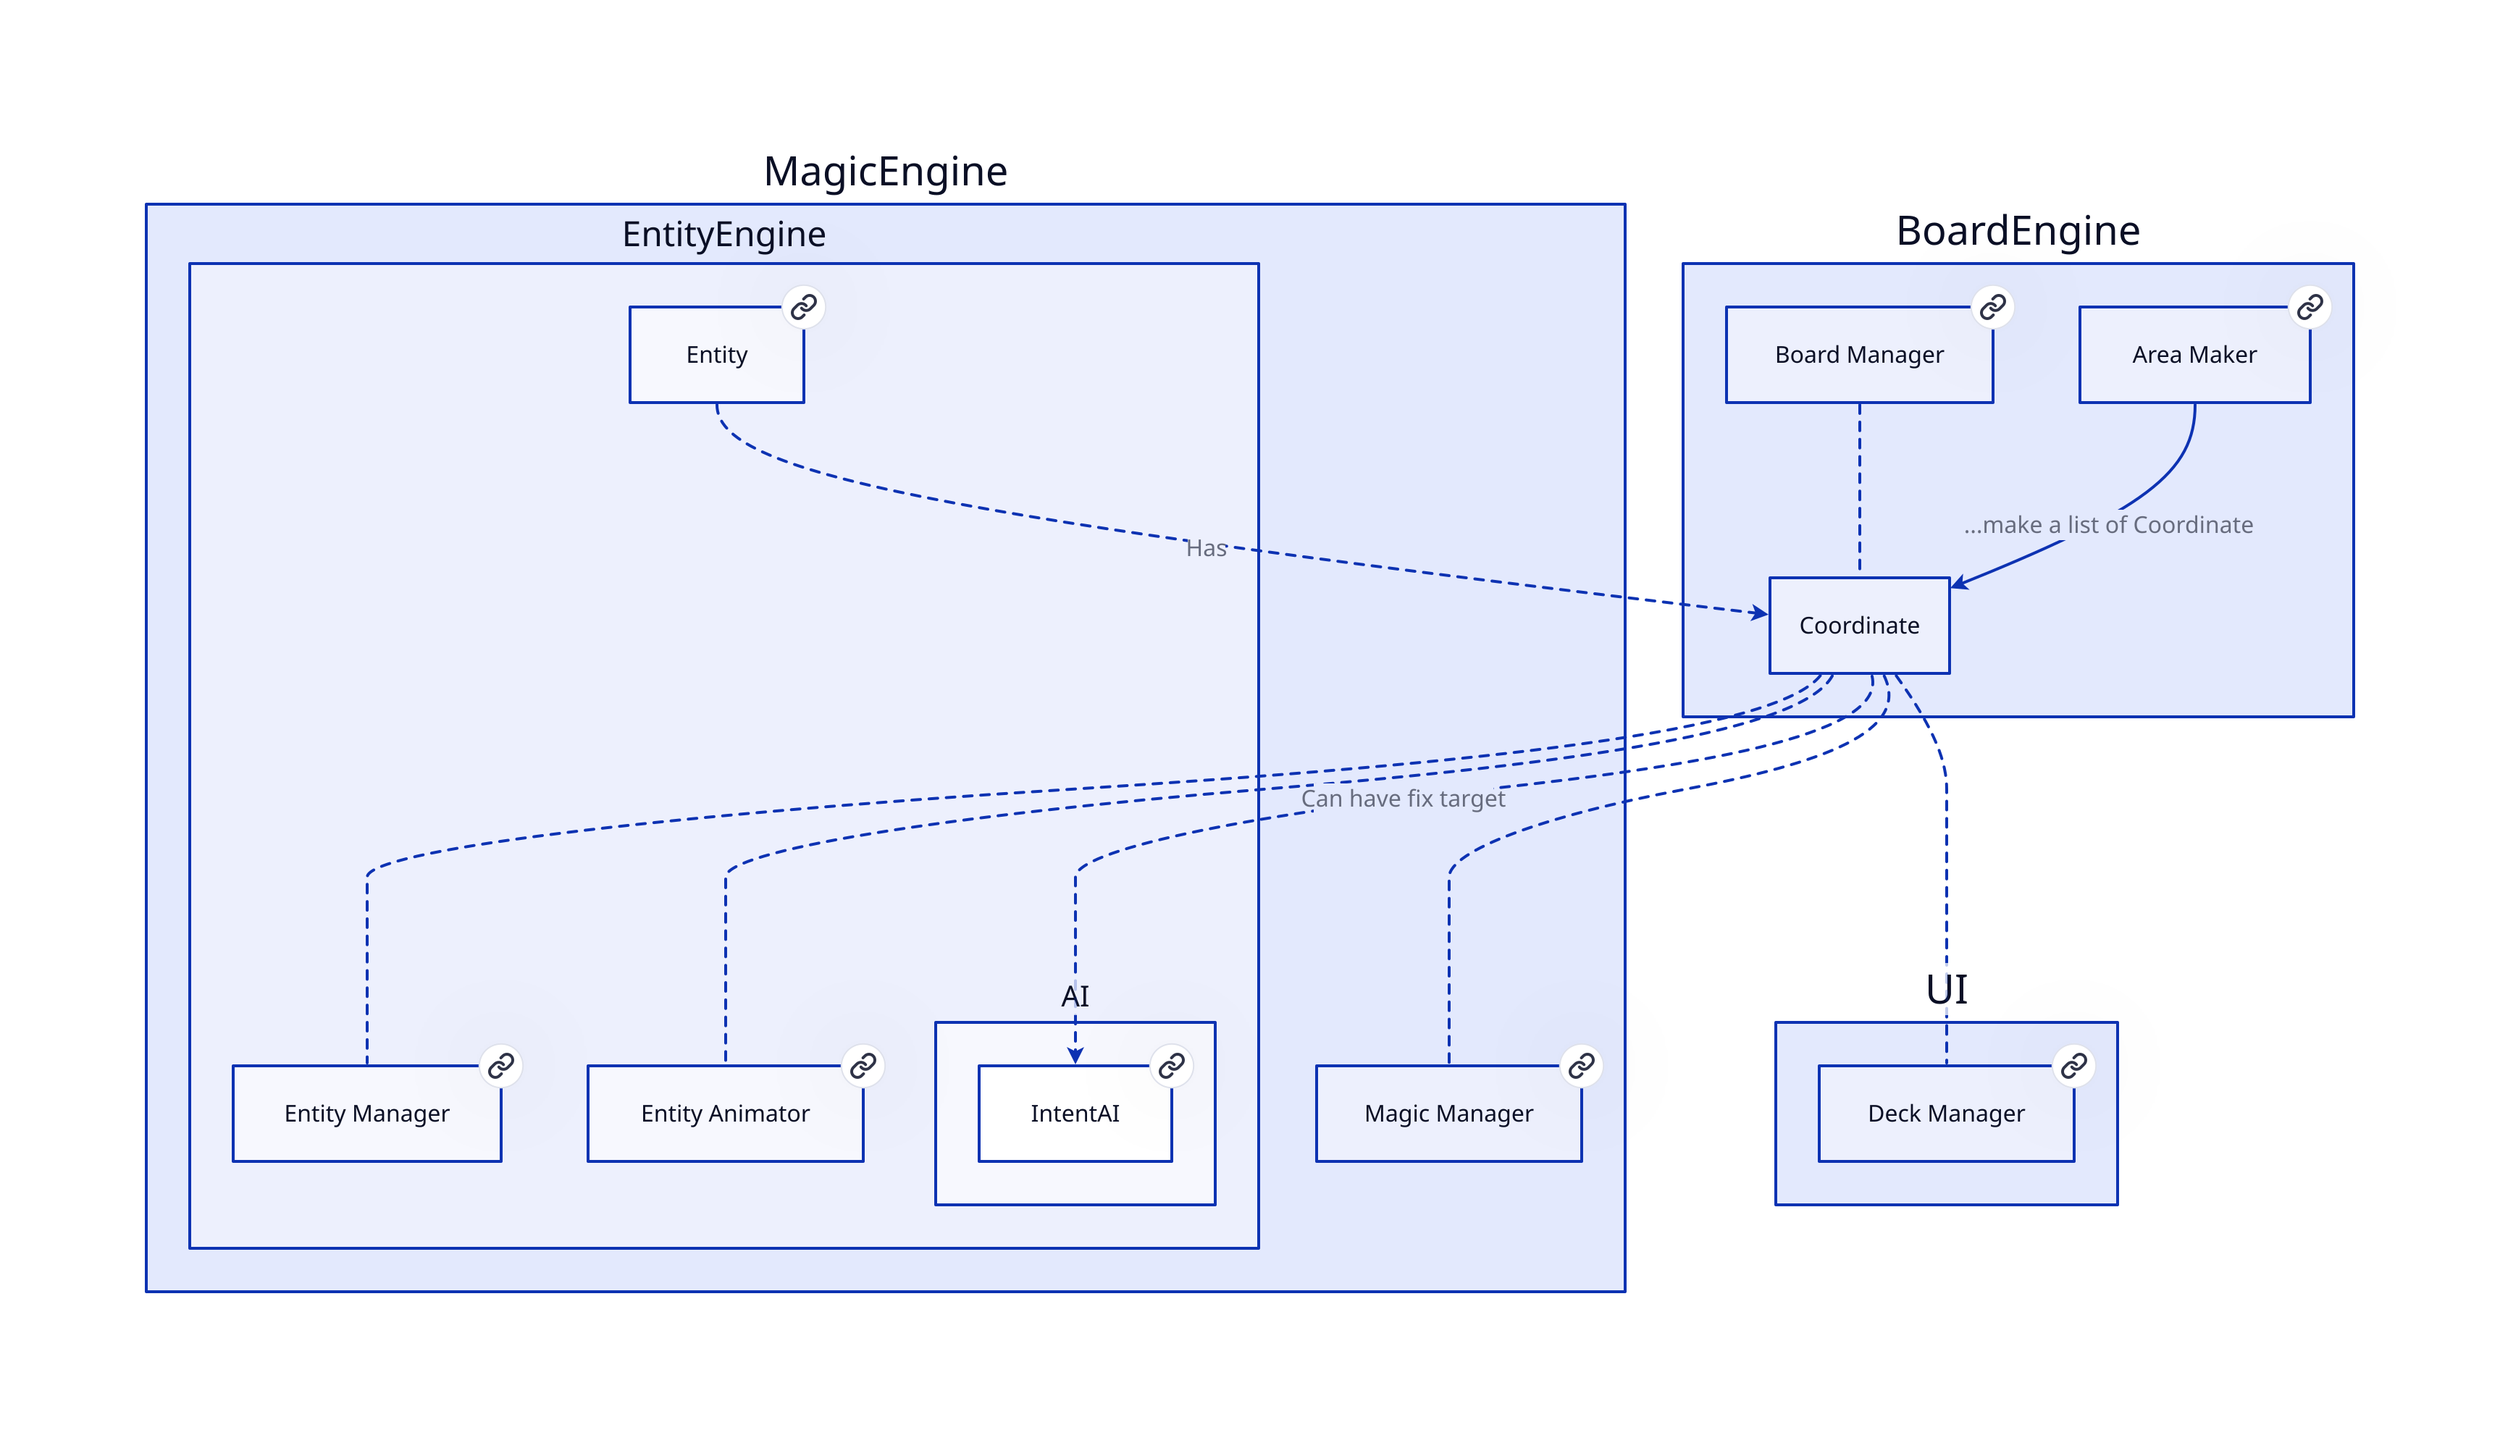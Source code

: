 # Nodes :
BoardEngine: {
    BoardManager: Board Manager {
       link: BoardManager
    }
    AreaMaker: Area Maker {
       link: AreaMaker
    }
}
UI: {
    DeckManager: Deck Manager {
       link: DeckManager
    }
}
MagicEngine: {
    EntityEngine: {
        EntityManager: Entity Manager {
           link: EntityManager
        }
        EntityAnimator: Entity Animator {
           link: EntityAnimator
        }
        Entity: Entity {
           link: Entity
        }
        AI: {
            IntentAI: IntentAI {
               link: IntentAI
            }
        }
    }
    MagicManager: Magic Manager {
       link: MagicManager
    }
}

# Links :
BoardEngine.Coordinate -- UI.DeckManager: {style.stroke-dash: 3}
BoardEngine.Coordinate -- MagicEngine.EntityEngine.EntityManager: {style.stroke-dash: 3}
BoardEngine.Coordinate -- MagicEngine.EntityEngine.EntityAnimator: {style.stroke-dash: 3}
BoardEngine.Coordinate -- MagicEngine.MagicManager: {style.stroke-dash: 3}
BoardEngine.BoardManager -- BoardEngine.Coordinate: {style.stroke-dash: 3}
BoardEngine.AreaMaker -> BoardEngine.Coordinate: ...make a list of Coordinate {
source-arrowhead: {}
target-arrowhead: {shape: arrow}
}
MagicEngine.EntityEngine.Entity -> BoardEngine.Coordinate: Has {style.stroke-dash: 3
source-arrowhead: {}
target-arrowhead: {shape: arrow}
}
BoardEngine.Coordinate -> MagicEngine.EntityEngine.AI.IntentAI: Can have fix target {style.stroke-dash: 3
source-arrowhead: {}
target-arrowhead: {shape: arrow}
}
